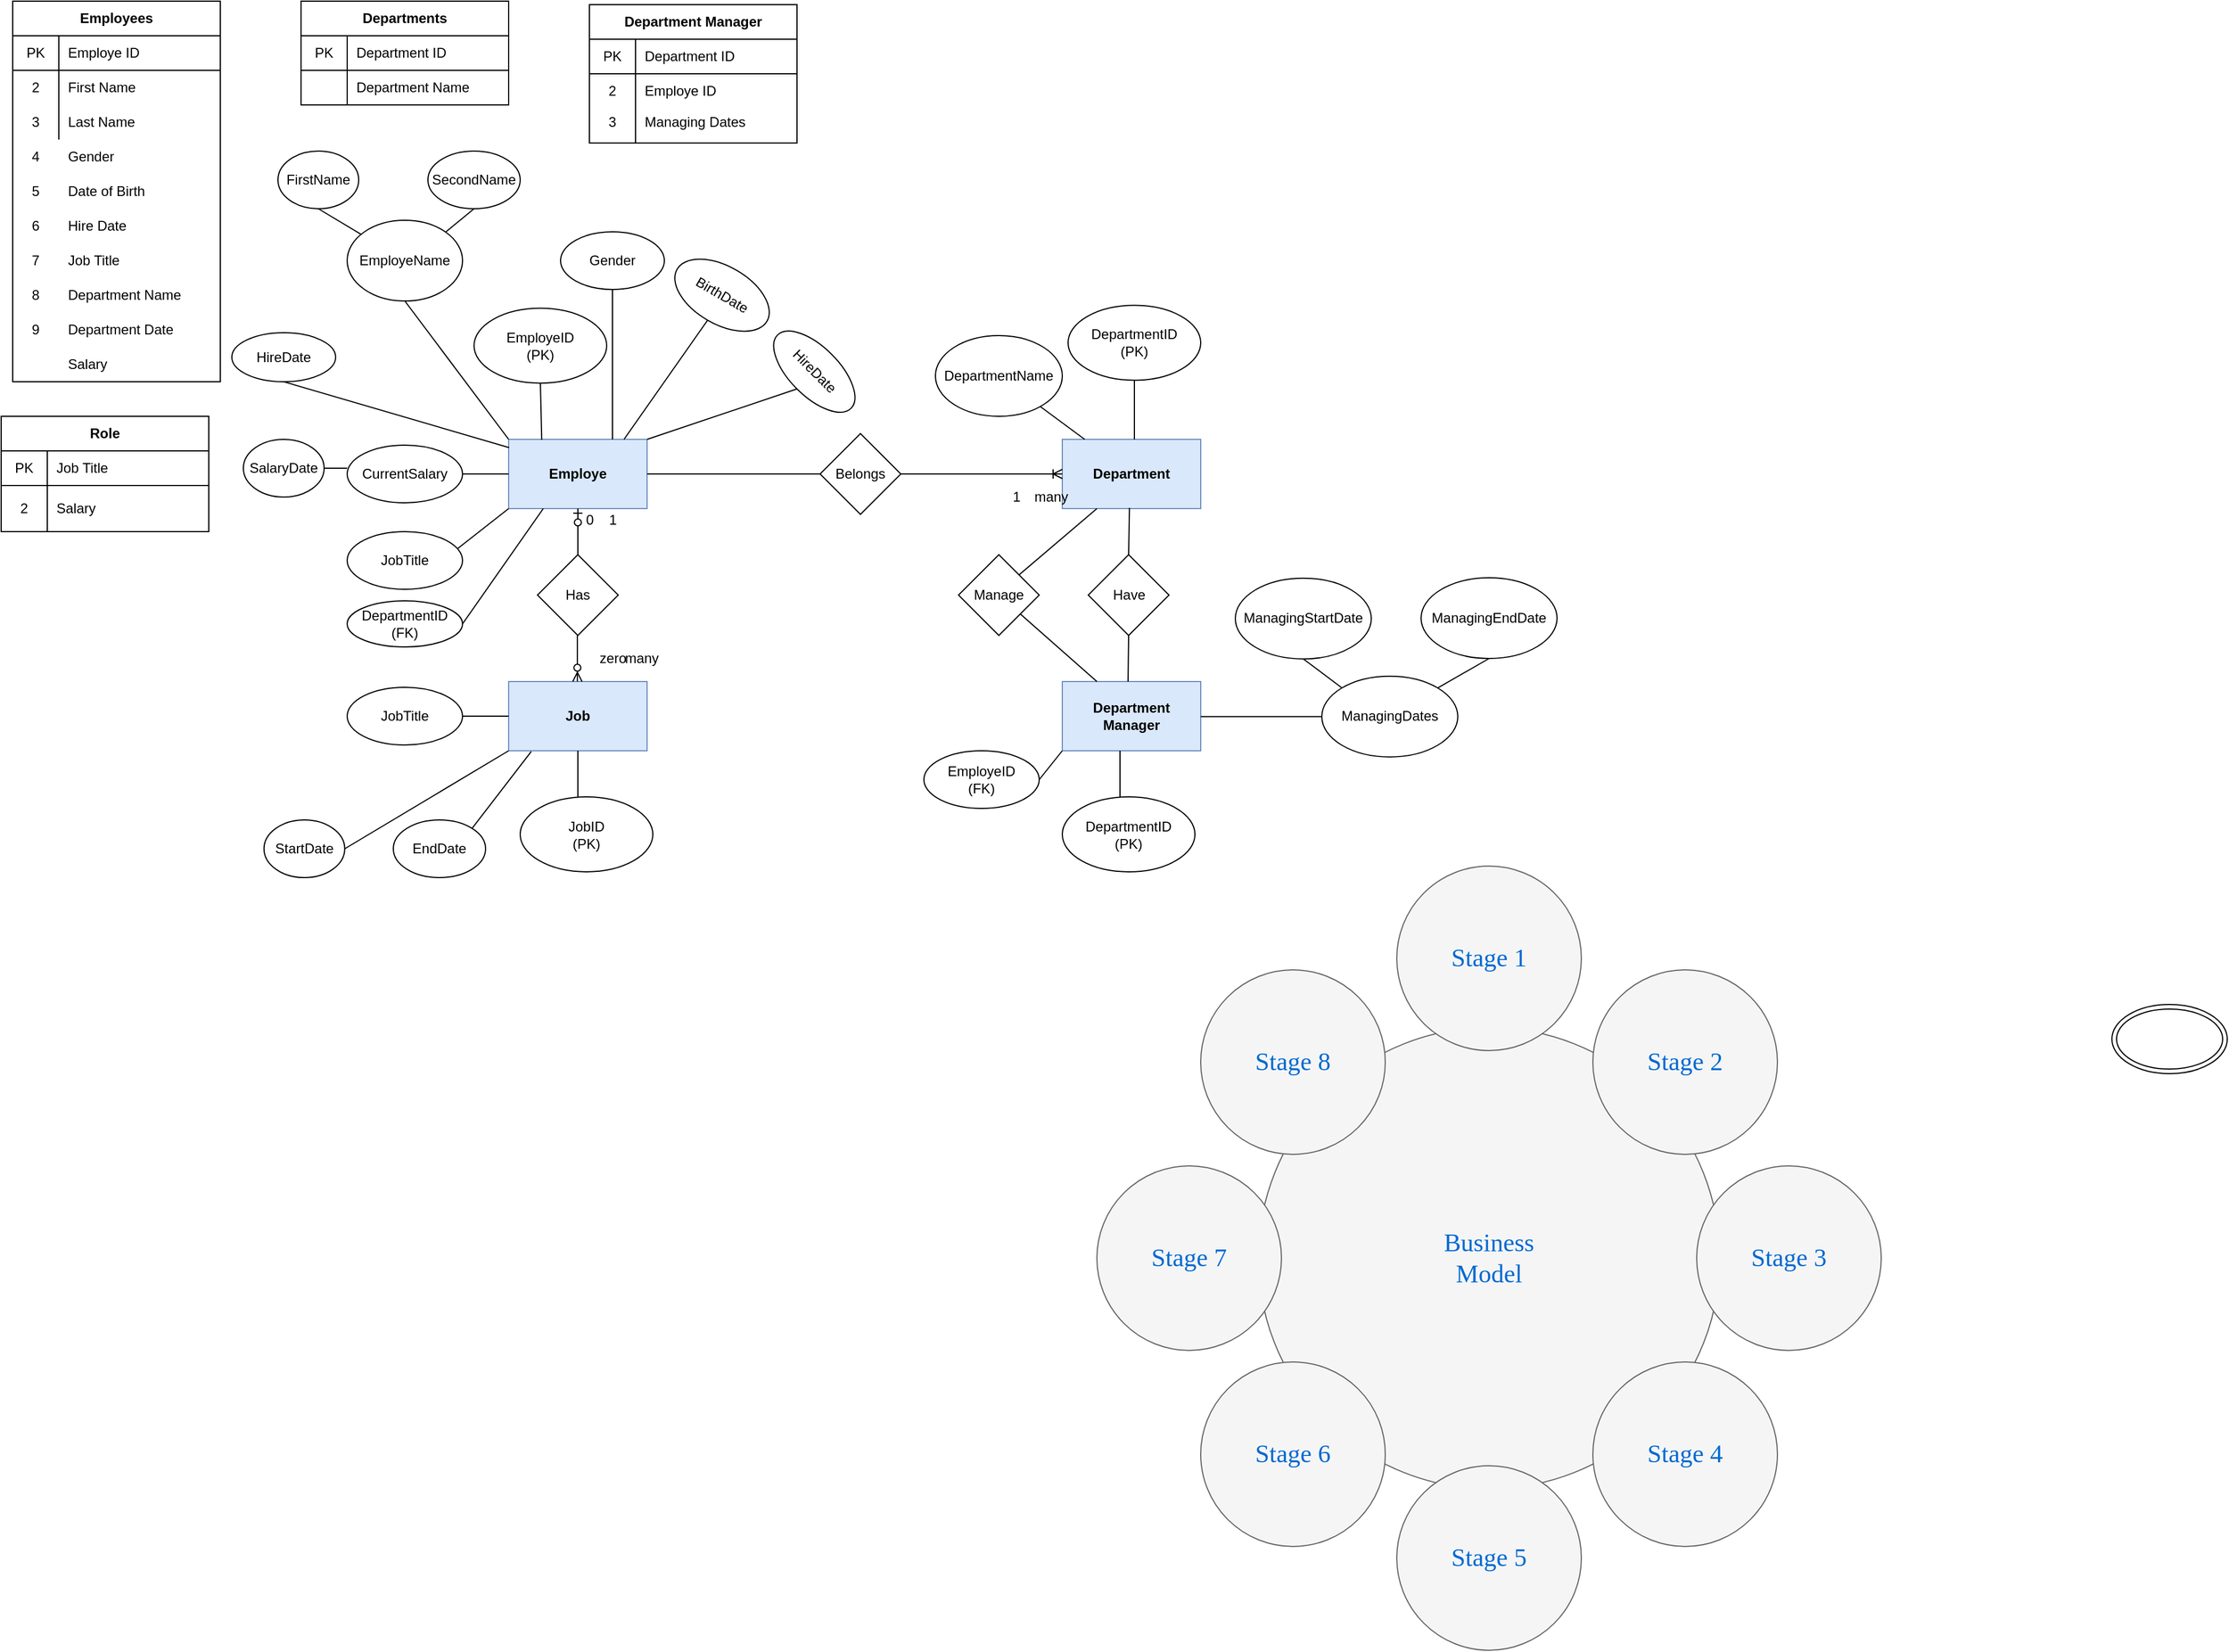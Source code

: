 <mxfile version="13.8.3" type="github">
  <diagram name="Page-1" id="dd472eb7-4b8b-5cd9-a60b-b15522922e76">
    <mxGraphModel dx="1968" dy="1338" grid="1" gridSize="10" guides="1" tooltips="1" connect="1" arrows="1" fold="1" page="1" pageScale="1" pageWidth="1100" pageHeight="850" background="#ffffff" math="0" shadow="0">
      <root>
        <mxCell id="0" />
        <mxCell id="1" parent="0" />
        <mxCell id="374e34682ed331ee-1" value="Business&lt;div&gt;Model&lt;/div&gt;" style="ellipse;whiteSpace=wrap;html=1;rounded=0;shadow=0;dashed=0;comic=0;fontFamily=Verdana;fontSize=22;fontColor=#0069D1;fillColor=#f5f5f5;strokeColor=#666666;" parent="1" vertex="1">
          <mxGeometry x="120" y="110" width="400" height="400" as="geometry" />
        </mxCell>
        <mxCell id="45236fa5f4b8e91a-1" value="Stage 1" style="ellipse;whiteSpace=wrap;html=1;rounded=0;shadow=0;dashed=0;comic=0;fontFamily=Verdana;fontSize=22;fontColor=#0069D1;fillColor=#f5f5f5;strokeColor=#666666;" parent="1" vertex="1">
          <mxGeometry x="240" y="-30" width="160" height="160" as="geometry" />
        </mxCell>
        <mxCell id="45236fa5f4b8e91a-2" value="Stage 5" style="ellipse;whiteSpace=wrap;html=1;rounded=0;shadow=0;dashed=0;comic=0;fontFamily=Verdana;fontSize=22;fontColor=#0069D1;fillColor=#f5f5f5;strokeColor=#666666;" parent="1" vertex="1">
          <mxGeometry x="240" y="490" width="160" height="160" as="geometry" />
        </mxCell>
        <mxCell id="45236fa5f4b8e91a-3" value="Stage 3" style="ellipse;whiteSpace=wrap;html=1;rounded=0;shadow=0;dashed=0;comic=0;fontFamily=Verdana;fontSize=22;fontColor=#0069D1;fillColor=#f5f5f5;strokeColor=#666666;" parent="1" vertex="1">
          <mxGeometry x="500" y="230" width="160" height="160" as="geometry" />
        </mxCell>
        <mxCell id="45236fa5f4b8e91a-4" value="Stage 7" style="ellipse;whiteSpace=wrap;html=1;rounded=0;shadow=0;dashed=0;comic=0;fontFamily=Verdana;fontSize=22;fontColor=#0069D1;fillColor=#f5f5f5;strokeColor=#666666;" parent="1" vertex="1">
          <mxGeometry x="-20" y="230" width="160" height="160" as="geometry" />
        </mxCell>
        <mxCell id="45236fa5f4b8e91a-5" value="Stage 8" style="ellipse;whiteSpace=wrap;html=1;rounded=0;shadow=0;dashed=0;comic=0;fontFamily=Verdana;fontSize=22;fontColor=#0069D1;fillColor=#f5f5f5;strokeColor=#666666;" parent="1" vertex="1">
          <mxGeometry x="70" y="60" width="160" height="160" as="geometry" />
        </mxCell>
        <mxCell id="45236fa5f4b8e91a-6" value="Stage 2" style="ellipse;whiteSpace=wrap;html=1;rounded=0;shadow=0;dashed=0;comic=0;fontFamily=Verdana;fontSize=22;fontColor=#0069D1;fillColor=#f5f5f5;strokeColor=#666666;" parent="1" vertex="1">
          <mxGeometry x="410" y="60" width="160" height="160" as="geometry" />
        </mxCell>
        <mxCell id="45236fa5f4b8e91a-7" value="Stage 4" style="ellipse;whiteSpace=wrap;html=1;rounded=0;shadow=0;dashed=0;comic=0;fontFamily=Verdana;fontSize=22;fontColor=#0069D1;fillColor=#f5f5f5;strokeColor=#666666;" parent="1" vertex="1">
          <mxGeometry x="410" y="400" width="160" height="160" as="geometry" />
        </mxCell>
        <mxCell id="45236fa5f4b8e91a-8" value="Stage 6" style="ellipse;whiteSpace=wrap;html=1;rounded=0;shadow=0;dashed=0;comic=0;fontFamily=Verdana;fontSize=22;fontColor=#0069D1;fillColor=#f5f5f5;strokeColor=#666666;" parent="1" vertex="1">
          <mxGeometry x="70" y="400" width="160" height="160" as="geometry" />
        </mxCell>
        <mxCell id="hXWdCOX5dW75Eq7yHCM4-1" value="" style="ellipse;shape=doubleEllipse;whiteSpace=wrap;html=1;" vertex="1" parent="1">
          <mxGeometry x="860" y="90" width="100" height="60" as="geometry" />
        </mxCell>
        <mxCell id="hXWdCOX5dW75Eq7yHCM4-23" value="Employees" style="shape=table;html=1;whiteSpace=wrap;startSize=30;container=1;collapsible=0;childLayout=tableLayout;fixedRows=1;rowLines=0;fontStyle=1;align=center;" vertex="1" parent="1">
          <mxGeometry x="-960" y="-780" width="180" height="330" as="geometry" />
        </mxCell>
        <mxCell id="hXWdCOX5dW75Eq7yHCM4-24" value="" style="shape=partialRectangle;html=1;whiteSpace=wrap;collapsible=0;dropTarget=0;pointerEvents=0;fillColor=none;top=0;left=0;bottom=1;right=0;points=[[0,0.5],[1,0.5]];portConstraint=eastwest;" vertex="1" parent="hXWdCOX5dW75Eq7yHCM4-23">
          <mxGeometry y="30" width="180" height="30" as="geometry" />
        </mxCell>
        <mxCell id="hXWdCOX5dW75Eq7yHCM4-25" value="PK" style="shape=partialRectangle;html=1;whiteSpace=wrap;connectable=0;fillColor=none;top=0;left=0;bottom=0;right=0;overflow=hidden;" vertex="1" parent="hXWdCOX5dW75Eq7yHCM4-24">
          <mxGeometry width="40" height="30" as="geometry" />
        </mxCell>
        <mxCell id="hXWdCOX5dW75Eq7yHCM4-26" value="Employe ID" style="shape=partialRectangle;html=1;whiteSpace=wrap;connectable=0;fillColor=none;top=0;left=0;bottom=0;right=0;align=left;spacingLeft=6;overflow=hidden;" vertex="1" parent="hXWdCOX5dW75Eq7yHCM4-24">
          <mxGeometry x="40" width="140" height="30" as="geometry" />
        </mxCell>
        <mxCell id="hXWdCOX5dW75Eq7yHCM4-27" value="" style="shape=partialRectangle;html=1;whiteSpace=wrap;collapsible=0;dropTarget=0;pointerEvents=0;fillColor=none;top=0;left=0;bottom=0;right=0;points=[[0,0.5],[1,0.5]];portConstraint=eastwest;" vertex="1" parent="hXWdCOX5dW75Eq7yHCM4-23">
          <mxGeometry y="60" width="180" height="30" as="geometry" />
        </mxCell>
        <mxCell id="hXWdCOX5dW75Eq7yHCM4-28" value="2" style="shape=partialRectangle;html=1;whiteSpace=wrap;connectable=0;fillColor=none;top=0;left=0;bottom=0;right=0;overflow=hidden;" vertex="1" parent="hXWdCOX5dW75Eq7yHCM4-27">
          <mxGeometry width="40" height="30" as="geometry" />
        </mxCell>
        <mxCell id="hXWdCOX5dW75Eq7yHCM4-29" value="First Name" style="shape=partialRectangle;html=1;whiteSpace=wrap;connectable=0;fillColor=none;top=0;left=0;bottom=0;right=0;align=left;spacingLeft=6;overflow=hidden;" vertex="1" parent="hXWdCOX5dW75Eq7yHCM4-27">
          <mxGeometry x="40" width="140" height="30" as="geometry" />
        </mxCell>
        <mxCell id="hXWdCOX5dW75Eq7yHCM4-30" value="" style="shape=partialRectangle;html=1;whiteSpace=wrap;collapsible=0;dropTarget=0;pointerEvents=0;fillColor=none;top=0;left=0;bottom=0;right=0;points=[[0,0.5],[1,0.5]];portConstraint=eastwest;" vertex="1" parent="hXWdCOX5dW75Eq7yHCM4-23">
          <mxGeometry y="90" width="180" height="30" as="geometry" />
        </mxCell>
        <mxCell id="hXWdCOX5dW75Eq7yHCM4-31" value="3" style="shape=partialRectangle;html=1;whiteSpace=wrap;connectable=0;fillColor=none;top=0;left=0;bottom=0;right=0;overflow=hidden;" vertex="1" parent="hXWdCOX5dW75Eq7yHCM4-30">
          <mxGeometry width="40" height="30" as="geometry" />
        </mxCell>
        <mxCell id="hXWdCOX5dW75Eq7yHCM4-32" value="Last Name" style="shape=partialRectangle;html=1;whiteSpace=wrap;connectable=0;fillColor=none;top=0;left=0;bottom=0;right=0;align=left;spacingLeft=6;overflow=hidden;" vertex="1" parent="hXWdCOX5dW75Eq7yHCM4-30">
          <mxGeometry x="40" width="140" height="30" as="geometry" />
        </mxCell>
        <mxCell id="hXWdCOX5dW75Eq7yHCM4-33" value="Departments" style="shape=table;html=1;whiteSpace=wrap;startSize=30;container=1;collapsible=0;childLayout=tableLayout;fixedRows=1;rowLines=0;fontStyle=1;align=center;" vertex="1" parent="1">
          <mxGeometry x="-710" y="-780" width="180" height="90" as="geometry" />
        </mxCell>
        <mxCell id="hXWdCOX5dW75Eq7yHCM4-34" value="" style="shape=partialRectangle;html=1;whiteSpace=wrap;collapsible=0;dropTarget=0;pointerEvents=0;fillColor=none;top=0;left=0;bottom=1;right=0;points=[[0,0.5],[1,0.5]];portConstraint=eastwest;" vertex="1" parent="hXWdCOX5dW75Eq7yHCM4-33">
          <mxGeometry y="30" width="180" height="30" as="geometry" />
        </mxCell>
        <mxCell id="hXWdCOX5dW75Eq7yHCM4-35" value="PK" style="shape=partialRectangle;html=1;whiteSpace=wrap;connectable=0;fillColor=none;top=0;left=0;bottom=0;right=0;overflow=hidden;" vertex="1" parent="hXWdCOX5dW75Eq7yHCM4-34">
          <mxGeometry width="40" height="30" as="geometry" />
        </mxCell>
        <mxCell id="hXWdCOX5dW75Eq7yHCM4-36" value="Department ID" style="shape=partialRectangle;html=1;whiteSpace=wrap;connectable=0;fillColor=none;top=0;left=0;bottom=0;right=0;align=left;spacingLeft=6;overflow=hidden;" vertex="1" parent="hXWdCOX5dW75Eq7yHCM4-34">
          <mxGeometry x="40" width="140" height="30" as="geometry" />
        </mxCell>
        <mxCell id="hXWdCOX5dW75Eq7yHCM4-37" value="" style="shape=partialRectangle;html=1;whiteSpace=wrap;collapsible=0;dropTarget=0;pointerEvents=0;fillColor=none;top=0;left=0;bottom=0;right=0;points=[[0,0.5],[1,0.5]];portConstraint=eastwest;" vertex="1" parent="hXWdCOX5dW75Eq7yHCM4-33">
          <mxGeometry y="60" width="180" height="30" as="geometry" />
        </mxCell>
        <mxCell id="hXWdCOX5dW75Eq7yHCM4-38" value="" style="shape=partialRectangle;html=1;whiteSpace=wrap;connectable=0;fillColor=none;top=0;left=0;bottom=0;right=0;overflow=hidden;" vertex="1" parent="hXWdCOX5dW75Eq7yHCM4-37">
          <mxGeometry width="40" height="30" as="geometry" />
        </mxCell>
        <mxCell id="hXWdCOX5dW75Eq7yHCM4-39" value="&lt;span style=&quot;color: rgba(0 , 0 , 0 , 0) ; font-family: monospace ; font-size: 0px&quot;&gt;%3CmxGraphModel%3E%3Croot%3E%3CmxCell%20id%3D%220%22%2F%3E%3CmxCell%20id%3D%221%22%20parent%3D%220%22%2F%3E%3CmxCell%20id%3D%222%22%20value%3D%224%22%20style%3D%22shape%3DpartialRectangle%3Bhtml%3D1%3BwhiteSpace%3Dwrap%3Bconnectable%3D0%3BfillColor%3Dnone%3Btop%3D0%3Bleft%3D0%3Bbottom%3D0%3Bright%3D0%3Boverflow%3Dhidden%3B%22%20vertex%3D%221%22%20parent%3D%221%22%3E%3CmxGeometry%20x%3D%22-960%22%20y%3D%22-660%22%20width%3D%2240%22%20height%3D%2230%22%20as%3D%22geometry%22%2F%3E%3C%2FmxCell%3E%3C%2Froot%3E%3C%2FmxGraphModel%3E&lt;/span&gt;&lt;span style=&quot;color: rgba(0 , 0 , 0 , 0) ; font-family: monospace ; font-size: 0px&quot;&gt;%3CmxGraphModel%3E%3Croot%3E%3CmxCell%20id%3D%220%22%2F%3E%3CmxCell%20id%3D%221%22%20parent%3D%220%22%2F%3E%3CmxCell%20id%3D%222%22%20value%3D%224%22%20style%3D%22shape%3DpartialRectangle%3Bhtml%3D1%3BwhiteSpace%3Dwrap%3Bconnectable%3D0%3BfillColor%3Dnone%3Btop%3D0%3Bleft%3D0%3Bbottom%3D0%3Bright%3D0%3Boverflow%3Dhidden%3B%22%20vertex%3D%221%22%20parent%3D%221%22%3E%3CmxGeometry%20x%3D%22-960%22%20y%3D%22-660%22%20width%3D%2240%22%20height%3D%2230%22%20as%3D%22geometry%22%2F%3E%3C%2FmxCell%3E%3C%2Froot%3E%3C%2FmxGraphModel%3E&lt;/span&gt;&lt;span style=&quot;color: rgba(0 , 0 , 0 , 0) ; font-family: monospace ; font-size: 0px&quot;&gt;%3CmxGraphModel%3E%3Croot%3E%3CmxCell%20id%3D%220%22%2F%3E%3CmxCell%20id%3D%221%22%20parent%3D%220%22%2F%3E%3CmxCell%20id%3D%222%22%20value%3D%224%22%20style%3D%22shape%3DpartialRectangle%3Bhtml%3D1%3BwhiteSpace%3Dwrap%3Bconnectable%3D0%3BfillColor%3Dnone%3Btop%3D0%3Bleft%3D0%3Bbottom%3D0%3Bright%3D0%3Boverflow%3Dhidden%3B%22%20vertex%3D%221%22%20parent%3D%221%22%3E%3CmxGeometry%20x%3D%22-960%22%20y%3D%22-660%22%20width%3D%2240%22%20height%3D%2230%22%20as%3D%22geometry%22%2F%3E%3C%2FmxCell%3E%3C%2Froot%3E%3C%2FmxGraphModel%3E&lt;/span&gt;" style="shape=partialRectangle;html=1;whiteSpace=wrap;connectable=0;fillColor=none;top=0;left=0;bottom=0;right=0;align=left;spacingLeft=6;overflow=hidden;" vertex="1" parent="hXWdCOX5dW75Eq7yHCM4-37">
          <mxGeometry x="40" width="140" height="30" as="geometry" />
        </mxCell>
        <mxCell id="hXWdCOX5dW75Eq7yHCM4-43" value="Department Manager" style="shape=table;html=1;whiteSpace=wrap;startSize=30;container=1;collapsible=0;childLayout=tableLayout;fixedRows=1;rowLines=0;fontStyle=1;align=center;" vertex="1" parent="1">
          <mxGeometry x="-460" y="-777" width="180" height="120" as="geometry" />
        </mxCell>
        <mxCell id="hXWdCOX5dW75Eq7yHCM4-44" value="" style="shape=partialRectangle;html=1;whiteSpace=wrap;collapsible=0;dropTarget=0;pointerEvents=0;fillColor=none;top=0;left=0;bottom=1;right=0;points=[[0,0.5],[1,0.5]];portConstraint=eastwest;" vertex="1" parent="hXWdCOX5dW75Eq7yHCM4-43">
          <mxGeometry y="30" width="180" height="30" as="geometry" />
        </mxCell>
        <mxCell id="hXWdCOX5dW75Eq7yHCM4-45" value="PK" style="shape=partialRectangle;html=1;whiteSpace=wrap;connectable=0;fillColor=none;top=0;left=0;bottom=0;right=0;overflow=hidden;" vertex="1" parent="hXWdCOX5dW75Eq7yHCM4-44">
          <mxGeometry width="40" height="30" as="geometry" />
        </mxCell>
        <mxCell id="hXWdCOX5dW75Eq7yHCM4-46" value="Department&amp;nbsp;ID" style="shape=partialRectangle;html=1;whiteSpace=wrap;connectable=0;fillColor=none;top=0;left=0;bottom=0;right=0;align=left;spacingLeft=6;overflow=hidden;" vertex="1" parent="hXWdCOX5dW75Eq7yHCM4-44">
          <mxGeometry x="40" width="140" height="30" as="geometry" />
        </mxCell>
        <mxCell id="hXWdCOX5dW75Eq7yHCM4-47" value="" style="shape=partialRectangle;html=1;whiteSpace=wrap;collapsible=0;dropTarget=0;pointerEvents=0;fillColor=none;top=0;left=0;bottom=0;right=0;points=[[0,0.5],[1,0.5]];portConstraint=eastwest;" vertex="1" parent="hXWdCOX5dW75Eq7yHCM4-43">
          <mxGeometry y="60" width="180" height="30" as="geometry" />
        </mxCell>
        <mxCell id="hXWdCOX5dW75Eq7yHCM4-48" value="2" style="shape=partialRectangle;html=1;whiteSpace=wrap;connectable=0;fillColor=none;top=0;left=0;bottom=0;right=0;overflow=hidden;" vertex="1" parent="hXWdCOX5dW75Eq7yHCM4-47">
          <mxGeometry width="40" height="30" as="geometry" />
        </mxCell>
        <mxCell id="hXWdCOX5dW75Eq7yHCM4-49" value="Employe ID" style="shape=partialRectangle;html=1;whiteSpace=wrap;connectable=0;fillColor=none;top=0;left=0;bottom=0;right=0;align=left;spacingLeft=6;overflow=hidden;" vertex="1" parent="hXWdCOX5dW75Eq7yHCM4-47">
          <mxGeometry x="40" width="140" height="30" as="geometry" />
        </mxCell>
        <mxCell id="hXWdCOX5dW75Eq7yHCM4-50" value="" style="shape=partialRectangle;html=1;whiteSpace=wrap;collapsible=0;dropTarget=0;pointerEvents=0;fillColor=none;top=0;left=0;bottom=0;right=0;points=[[0,0.5],[1,0.5]];portConstraint=eastwest;" vertex="1" parent="hXWdCOX5dW75Eq7yHCM4-43">
          <mxGeometry y="90" width="180" height="30" as="geometry" />
        </mxCell>
        <mxCell id="hXWdCOX5dW75Eq7yHCM4-51" value="" style="shape=partialRectangle;html=1;whiteSpace=wrap;connectable=0;fillColor=none;top=0;left=0;bottom=0;right=0;overflow=hidden;" vertex="1" parent="hXWdCOX5dW75Eq7yHCM4-50">
          <mxGeometry width="40" height="30" as="geometry" />
        </mxCell>
        <mxCell id="hXWdCOX5dW75Eq7yHCM4-52" value="" style="shape=partialRectangle;html=1;whiteSpace=wrap;connectable=0;fillColor=none;top=0;left=0;bottom=0;right=0;align=left;spacingLeft=6;overflow=hidden;" vertex="1" parent="hXWdCOX5dW75Eq7yHCM4-50">
          <mxGeometry x="40" width="140" height="30" as="geometry" />
        </mxCell>
        <mxCell id="hXWdCOX5dW75Eq7yHCM4-53" value="Role" style="shape=table;html=1;whiteSpace=wrap;startSize=30;container=1;collapsible=0;childLayout=tableLayout;fixedRows=1;rowLines=0;fontStyle=1;align=center;" vertex="1" parent="1">
          <mxGeometry x="-970" y="-420" width="180" height="100" as="geometry" />
        </mxCell>
        <mxCell id="hXWdCOX5dW75Eq7yHCM4-54" value="" style="shape=partialRectangle;html=1;whiteSpace=wrap;collapsible=0;dropTarget=0;pointerEvents=0;fillColor=none;top=0;left=0;bottom=1;right=0;points=[[0,0.5],[1,0.5]];portConstraint=eastwest;" vertex="1" parent="hXWdCOX5dW75Eq7yHCM4-53">
          <mxGeometry y="30" width="180" height="30" as="geometry" />
        </mxCell>
        <mxCell id="hXWdCOX5dW75Eq7yHCM4-55" value="PK" style="shape=partialRectangle;html=1;whiteSpace=wrap;connectable=0;fillColor=none;top=0;left=0;bottom=0;right=0;overflow=hidden;" vertex="1" parent="hXWdCOX5dW75Eq7yHCM4-54">
          <mxGeometry width="40" height="30" as="geometry" />
        </mxCell>
        <mxCell id="hXWdCOX5dW75Eq7yHCM4-56" value="Job Title" style="shape=partialRectangle;html=1;whiteSpace=wrap;connectable=0;fillColor=none;top=0;left=0;bottom=0;right=0;align=left;spacingLeft=6;overflow=hidden;" vertex="1" parent="hXWdCOX5dW75Eq7yHCM4-54">
          <mxGeometry x="40" width="140" height="30" as="geometry" />
        </mxCell>
        <mxCell id="hXWdCOX5dW75Eq7yHCM4-57" value="" style="shape=partialRectangle;html=1;whiteSpace=wrap;collapsible=0;dropTarget=0;pointerEvents=0;fillColor=none;top=0;left=0;bottom=0;right=0;points=[[0,0.5],[1,0.5]];portConstraint=eastwest;" vertex="1" parent="hXWdCOX5dW75Eq7yHCM4-53">
          <mxGeometry y="60" width="180" height="40" as="geometry" />
        </mxCell>
        <mxCell id="hXWdCOX5dW75Eq7yHCM4-58" value="2" style="shape=partialRectangle;html=1;whiteSpace=wrap;connectable=0;fillColor=none;top=0;left=0;bottom=0;right=0;overflow=hidden;" vertex="1" parent="hXWdCOX5dW75Eq7yHCM4-57">
          <mxGeometry width="40" height="40" as="geometry" />
        </mxCell>
        <mxCell id="hXWdCOX5dW75Eq7yHCM4-59" value="Salary" style="shape=partialRectangle;html=1;whiteSpace=wrap;connectable=0;fillColor=none;top=0;left=0;bottom=0;right=0;align=left;spacingLeft=6;overflow=hidden;" vertex="1" parent="hXWdCOX5dW75Eq7yHCM4-57">
          <mxGeometry x="40" width="140" height="40" as="geometry" />
        </mxCell>
        <mxCell id="hXWdCOX5dW75Eq7yHCM4-73" value="4" style="shape=partialRectangle;html=1;whiteSpace=wrap;connectable=0;fillColor=none;top=0;left=0;bottom=0;right=0;overflow=hidden;" vertex="1" parent="1">
          <mxGeometry x="-960" y="-660" width="40" height="30" as="geometry" />
        </mxCell>
        <mxCell id="hXWdCOX5dW75Eq7yHCM4-74" value="Gender" style="shape=partialRectangle;html=1;whiteSpace=wrap;connectable=0;fillColor=none;top=0;left=0;bottom=0;right=0;align=left;spacingLeft=6;overflow=hidden;" vertex="1" parent="1">
          <mxGeometry x="-920" y="-660" width="140" height="30" as="geometry" />
        </mxCell>
        <mxCell id="hXWdCOX5dW75Eq7yHCM4-76" value="Hire Date" style="shape=partialRectangle;html=1;whiteSpace=wrap;connectable=0;fillColor=none;top=0;left=0;bottom=0;right=0;align=left;spacingLeft=6;overflow=hidden;" vertex="1" parent="1">
          <mxGeometry x="-920" y="-600" width="140" height="30" as="geometry" />
        </mxCell>
        <mxCell id="hXWdCOX5dW75Eq7yHCM4-77" value="5" style="shape=partialRectangle;html=1;whiteSpace=wrap;connectable=0;fillColor=none;top=0;left=0;bottom=0;right=0;overflow=hidden;" vertex="1" parent="1">
          <mxGeometry x="-960" y="-630" width="40" height="30" as="geometry" />
        </mxCell>
        <mxCell id="hXWdCOX5dW75Eq7yHCM4-78" value="6" style="shape=partialRectangle;html=1;whiteSpace=wrap;connectable=0;fillColor=none;top=0;left=0;bottom=0;right=0;overflow=hidden;" vertex="1" parent="1">
          <mxGeometry x="-960" y="-600" width="40" height="30" as="geometry" />
        </mxCell>
        <mxCell id="hXWdCOX5dW75Eq7yHCM4-79" value="7" style="shape=partialRectangle;html=1;whiteSpace=wrap;connectable=0;fillColor=none;top=0;left=0;bottom=0;right=0;overflow=hidden;" vertex="1" parent="1">
          <mxGeometry x="-960" y="-570" width="40" height="30" as="geometry" />
        </mxCell>
        <mxCell id="hXWdCOX5dW75Eq7yHCM4-80" value="Job Title" style="shape=partialRectangle;html=1;whiteSpace=wrap;connectable=0;fillColor=none;top=0;left=0;bottom=0;right=0;align=left;spacingLeft=6;overflow=hidden;" vertex="1" parent="1">
          <mxGeometry x="-920" y="-570" width="140" height="30" as="geometry" />
        </mxCell>
        <mxCell id="hXWdCOX5dW75Eq7yHCM4-82" value="Department Name" style="shape=partialRectangle;html=1;whiteSpace=wrap;connectable=0;fillColor=none;top=0;left=0;bottom=0;right=0;align=left;spacingLeft=6;overflow=hidden;" vertex="1" parent="1">
          <mxGeometry x="-670" y="-720" width="140" height="30" as="geometry" />
        </mxCell>
        <mxCell id="hXWdCOX5dW75Eq7yHCM4-83" value="Department Name&amp;nbsp;" style="shape=partialRectangle;html=1;whiteSpace=wrap;connectable=0;fillColor=none;top=0;left=0;bottom=0;right=0;align=left;spacingLeft=6;overflow=hidden;" vertex="1" parent="1">
          <mxGeometry x="-920" y="-540" width="140" height="30" as="geometry" />
        </mxCell>
        <mxCell id="hXWdCOX5dW75Eq7yHCM4-84" value="8" style="shape=partialRectangle;html=1;whiteSpace=wrap;connectable=0;fillColor=none;top=0;left=0;bottom=0;right=0;overflow=hidden;" vertex="1" parent="1">
          <mxGeometry x="-960" y="-540" width="40" height="30" as="geometry" />
        </mxCell>
        <mxCell id="hXWdCOX5dW75Eq7yHCM4-85" value="9" style="shape=partialRectangle;html=1;whiteSpace=wrap;connectable=0;fillColor=none;top=0;left=0;bottom=0;right=0;overflow=hidden;" vertex="1" parent="1">
          <mxGeometry x="-960" y="-510" width="40" height="30" as="geometry" />
        </mxCell>
        <mxCell id="hXWdCOX5dW75Eq7yHCM4-86" value="Date of Birth" style="shape=partialRectangle;html=1;whiteSpace=wrap;connectable=0;fillColor=none;top=0;left=0;bottom=0;right=0;align=left;spacingLeft=6;overflow=hidden;" vertex="1" parent="1">
          <mxGeometry x="-920" y="-630" width="140" height="30" as="geometry" />
        </mxCell>
        <mxCell id="hXWdCOX5dW75Eq7yHCM4-87" value="Department Date" style="shape=partialRectangle;html=1;whiteSpace=wrap;connectable=0;fillColor=none;top=0;left=0;bottom=0;right=0;align=left;spacingLeft=6;overflow=hidden;" vertex="1" parent="1">
          <mxGeometry x="-920" y="-510" width="140" height="30" as="geometry" />
        </mxCell>
        <mxCell id="hXWdCOX5dW75Eq7yHCM4-89" value="3" style="shape=partialRectangle;html=1;whiteSpace=wrap;connectable=0;fillColor=none;top=0;left=0;bottom=0;right=0;overflow=hidden;" vertex="1" parent="1">
          <mxGeometry x="-460" y="-690" width="40" height="30" as="geometry" />
        </mxCell>
        <mxCell id="hXWdCOX5dW75Eq7yHCM4-90" value="Managing Dates" style="shape=partialRectangle;html=1;whiteSpace=wrap;connectable=0;fillColor=none;top=0;left=0;bottom=0;right=0;align=left;spacingLeft=6;overflow=hidden;" vertex="1" parent="1">
          <mxGeometry x="-420" y="-690" width="140" height="30" as="geometry" />
        </mxCell>
        <mxCell id="hXWdCOX5dW75Eq7yHCM4-116" value="Salary" style="shape=partialRectangle;html=1;whiteSpace=wrap;connectable=0;fillColor=none;top=0;left=0;bottom=0;right=0;align=left;spacingLeft=6;overflow=hidden;" vertex="1" parent="1">
          <mxGeometry x="-920" y="-480" width="140" height="30" as="geometry" />
        </mxCell>
        <mxCell id="hXWdCOX5dW75Eq7yHCM4-118" value="&lt;b&gt;Employe&lt;/b&gt;" style="rounded=0;whiteSpace=wrap;html=1;fillColor=#dae8fc;strokeColor=#6c8ebf;" vertex="1" parent="1">
          <mxGeometry x="-530" y="-400" width="120" height="60" as="geometry" />
        </mxCell>
        <mxCell id="hXWdCOX5dW75Eq7yHCM4-121" value="EmployeID&lt;br&gt;(PK)" style="ellipse;whiteSpace=wrap;html=1;" vertex="1" parent="1">
          <mxGeometry x="-560" y="-513.75" width="115" height="65" as="geometry" />
        </mxCell>
        <mxCell id="hXWdCOX5dW75Eq7yHCM4-133" value="BirthDate" style="ellipse;whiteSpace=wrap;html=1;rotation=30;" vertex="1" parent="1">
          <mxGeometry x="-390" y="-550" width="90" height="50" as="geometry" />
        </mxCell>
        <mxCell id="hXWdCOX5dW75Eq7yHCM4-134" value="EmployeName" style="ellipse;whiteSpace=wrap;html=1;rotation=0;" vertex="1" parent="1">
          <mxGeometry x="-670" y="-590" width="100" height="70" as="geometry" />
        </mxCell>
        <mxCell id="hXWdCOX5dW75Eq7yHCM4-135" value="CurrentSalary" style="ellipse;whiteSpace=wrap;html=1;rotation=0;" vertex="1" parent="1">
          <mxGeometry x="-670" y="-395" width="100" height="50" as="geometry" />
        </mxCell>
        <mxCell id="hXWdCOX5dW75Eq7yHCM4-136" value="HireDate" style="ellipse;whiteSpace=wrap;html=1;rotation=45;" vertex="1" parent="1">
          <mxGeometry x="-310" y="-480" width="90" height="42.5" as="geometry" />
        </mxCell>
        <mxCell id="hXWdCOX5dW75Eq7yHCM4-137" value="HireDate" style="ellipse;whiteSpace=wrap;html=1;rotation=0;" vertex="1" parent="1">
          <mxGeometry x="-770" y="-492.5" width="90" height="42.5" as="geometry" />
        </mxCell>
        <mxCell id="hXWdCOX5dW75Eq7yHCM4-138" value="FirstName" style="ellipse;whiteSpace=wrap;html=1;" vertex="1" parent="1">
          <mxGeometry x="-730" y="-650" width="70" height="50" as="geometry" />
        </mxCell>
        <mxCell id="hXWdCOX5dW75Eq7yHCM4-139" value="" style="endArrow=none;html=1;entryX=0.5;entryY=1;entryDx=0;entryDy=0;exitX=0.239;exitY=0.009;exitDx=0;exitDy=0;exitPerimeter=0;" edge="1" parent="1" source="hXWdCOX5dW75Eq7yHCM4-118" target="hXWdCOX5dW75Eq7yHCM4-121">
          <mxGeometry width="50" height="50" relative="1" as="geometry">
            <mxPoint x="-502" y="-390" as="sourcePoint" />
            <mxPoint x="-501" y="-443.75" as="targetPoint" />
          </mxGeometry>
        </mxCell>
        <mxCell id="hXWdCOX5dW75Eq7yHCM4-141" value="Gender" style="ellipse;whiteSpace=wrap;html=1;rotation=0;" vertex="1" parent="1">
          <mxGeometry x="-485" y="-580" width="90" height="50" as="geometry" />
        </mxCell>
        <mxCell id="hXWdCOX5dW75Eq7yHCM4-143" value="" style="endArrow=none;html=1;exitX=0.75;exitY=0;exitDx=0;exitDy=0;" edge="1" parent="1" source="hXWdCOX5dW75Eq7yHCM4-118">
          <mxGeometry width="50" height="50" relative="1" as="geometry">
            <mxPoint x="-438.5" y="-411.25" as="sourcePoint" />
            <mxPoint x="-440" y="-530" as="targetPoint" />
          </mxGeometry>
        </mxCell>
        <mxCell id="hXWdCOX5dW75Eq7yHCM4-145" value="" style="endArrow=none;html=1;entryX=0.5;entryY=1;entryDx=0;entryDy=0;" edge="1" parent="1" target="hXWdCOX5dW75Eq7yHCM4-133">
          <mxGeometry width="50" height="50" relative="1" as="geometry">
            <mxPoint x="-430" y="-400" as="sourcePoint" />
            <mxPoint x="-359" y="-500" as="targetPoint" />
          </mxGeometry>
        </mxCell>
        <mxCell id="hXWdCOX5dW75Eq7yHCM4-146" value="" style="endArrow=none;html=1;entryX=0.5;entryY=1;entryDx=0;entryDy=0;exitX=1;exitY=0;exitDx=0;exitDy=0;" edge="1" parent="1" source="hXWdCOX5dW75Eq7yHCM4-118" target="hXWdCOX5dW75Eq7yHCM4-136">
          <mxGeometry width="50" height="50" relative="1" as="geometry">
            <mxPoint x="-420" y="-390" as="sourcePoint" />
            <mxPoint x="-347.5" y="-493.349" as="targetPoint" />
          </mxGeometry>
        </mxCell>
        <mxCell id="hXWdCOX5dW75Eq7yHCM4-147" value="" style="endArrow=none;html=1;entryX=1;entryY=0.5;entryDx=0;entryDy=0;" edge="1" parent="1" target="hXWdCOX5dW75Eq7yHCM4-135">
          <mxGeometry width="50" height="50" relative="1" as="geometry">
            <mxPoint x="-530" y="-370" as="sourcePoint" />
            <mxPoint x="-550" y="-390" as="targetPoint" />
            <Array as="points">
              <mxPoint x="-530" y="-370" />
            </Array>
          </mxGeometry>
        </mxCell>
        <mxCell id="hXWdCOX5dW75Eq7yHCM4-148" value="" style="endArrow=none;html=1;entryX=0.5;entryY=1;entryDx=0;entryDy=0;exitX=0.003;exitY=0.119;exitDx=0;exitDy=0;exitPerimeter=0;" edge="1" parent="1" source="hXWdCOX5dW75Eq7yHCM4-118" target="hXWdCOX5dW75Eq7yHCM4-137">
          <mxGeometry width="50" height="50" relative="1" as="geometry">
            <mxPoint x="-660" y="-389.15" as="sourcePoint" />
            <mxPoint x="-587.5" y="-492.499" as="targetPoint" />
          </mxGeometry>
        </mxCell>
        <mxCell id="hXWdCOX5dW75Eq7yHCM4-150" value="" style="endArrow=none;html=1;entryX=0.5;entryY=1;entryDx=0;entryDy=0;exitX=0;exitY=0;exitDx=0;exitDy=0;" edge="1" parent="1" source="hXWdCOX5dW75Eq7yHCM4-118" target="hXWdCOX5dW75Eq7yHCM4-134">
          <mxGeometry width="50" height="50" relative="1" as="geometry">
            <mxPoint x="-485" y="-440.0" as="sourcePoint" />
            <mxPoint x="-680" y="-490" as="targetPoint" />
          </mxGeometry>
        </mxCell>
        <mxCell id="hXWdCOX5dW75Eq7yHCM4-151" value="SecondName" style="ellipse;whiteSpace=wrap;html=1;" vertex="1" parent="1">
          <mxGeometry x="-600" y="-650" width="80" height="50" as="geometry" />
        </mxCell>
        <mxCell id="hXWdCOX5dW75Eq7yHCM4-152" value="" style="endArrow=none;html=1;entryX=0.5;entryY=1;entryDx=0;entryDy=0;" edge="1" parent="1" source="hXWdCOX5dW75Eq7yHCM4-134" target="hXWdCOX5dW75Eq7yHCM4-138">
          <mxGeometry width="50" height="50" relative="1" as="geometry">
            <mxPoint x="-697.5" y="-551.25" as="sourcePoint" />
            <mxPoint x="-700" y="-600" as="targetPoint" />
          </mxGeometry>
        </mxCell>
        <mxCell id="hXWdCOX5dW75Eq7yHCM4-153" value="" style="endArrow=none;html=1;entryX=0.5;entryY=1;entryDx=0;entryDy=0;exitX=1;exitY=0;exitDx=0;exitDy=0;" edge="1" parent="1" source="hXWdCOX5dW75Eq7yHCM4-134" target="hXWdCOX5dW75Eq7yHCM4-151">
          <mxGeometry width="50" height="50" relative="1" as="geometry">
            <mxPoint x="-530.004" y="-580.317" as="sourcePoint" />
            <mxPoint x="-570.48" y="-610" as="targetPoint" />
          </mxGeometry>
        </mxCell>
        <mxCell id="hXWdCOX5dW75Eq7yHCM4-154" value="SalaryDate" style="ellipse;whiteSpace=wrap;html=1;" vertex="1" parent="1">
          <mxGeometry x="-760" y="-400" width="70" height="50" as="geometry" />
        </mxCell>
        <mxCell id="hXWdCOX5dW75Eq7yHCM4-158" value="" style="endArrow=none;html=1;entryX=1;entryY=0.5;entryDx=0;entryDy=0;" edge="1" parent="1" target="hXWdCOX5dW75Eq7yHCM4-154">
          <mxGeometry width="50" height="50" relative="1" as="geometry">
            <mxPoint x="-670" y="-375" as="sourcePoint" />
            <mxPoint x="-550" y="-350" as="targetPoint" />
            <Array as="points" />
          </mxGeometry>
        </mxCell>
        <mxCell id="hXWdCOX5dW75Eq7yHCM4-159" value="&lt;b&gt;Job&lt;/b&gt;" style="rounded=0;whiteSpace=wrap;html=1;fillColor=#dae8fc;strokeColor=#6c8ebf;" vertex="1" parent="1">
          <mxGeometry x="-530" y="-190" width="120" height="60" as="geometry" />
        </mxCell>
        <mxCell id="hXWdCOX5dW75Eq7yHCM4-161" value="JobTitle" style="ellipse;whiteSpace=wrap;html=1;rotation=0;" vertex="1" parent="1">
          <mxGeometry x="-670" y="-320" width="100" height="50" as="geometry" />
        </mxCell>
        <mxCell id="hXWdCOX5dW75Eq7yHCM4-162" value="" style="endArrow=none;html=1;entryX=0;entryY=1;entryDx=0;entryDy=0;exitX=0.954;exitY=0.3;exitDx=0;exitDy=0;exitPerimeter=0;" edge="1" parent="1" source="hXWdCOX5dW75Eq7yHCM4-161" target="hXWdCOX5dW75Eq7yHCM4-118">
          <mxGeometry width="50" height="50" relative="1" as="geometry">
            <mxPoint x="-537.5" y="-281.25" as="sourcePoint" />
            <mxPoint x="-540" y="-330" as="targetPoint" />
          </mxGeometry>
        </mxCell>
        <mxCell id="hXWdCOX5dW75Eq7yHCM4-164" value="JobTitle" style="ellipse;whiteSpace=wrap;html=1;rotation=0;" vertex="1" parent="1">
          <mxGeometry x="-670" y="-185" width="100" height="50" as="geometry" />
        </mxCell>
        <mxCell id="hXWdCOX5dW75Eq7yHCM4-166" value="JobID&lt;br&gt;(PK)" style="ellipse;whiteSpace=wrap;html=1;" vertex="1" parent="1">
          <mxGeometry x="-520" y="-90" width="115" height="65" as="geometry" />
        </mxCell>
        <mxCell id="hXWdCOX5dW75Eq7yHCM4-167" value="" style="endArrow=none;html=1;" edge="1" parent="1">
          <mxGeometry width="50" height="50" relative="1" as="geometry">
            <mxPoint x="-470" y="-90" as="sourcePoint" />
            <mxPoint x="-470" y="-130" as="targetPoint" />
          </mxGeometry>
        </mxCell>
        <mxCell id="hXWdCOX5dW75Eq7yHCM4-168" value="" style="endArrow=none;html=1;entryX=1;entryY=0.5;entryDx=0;entryDy=0;exitX=0;exitY=0.5;exitDx=0;exitDy=0;" edge="1" parent="1" source="hXWdCOX5dW75Eq7yHCM4-159" target="hXWdCOX5dW75Eq7yHCM4-164">
          <mxGeometry width="50" height="50" relative="1" as="geometry">
            <mxPoint x="-540" y="-160.0" as="sourcePoint" />
            <mxPoint x="-660" y="-100.0" as="targetPoint" />
          </mxGeometry>
        </mxCell>
        <mxCell id="hXWdCOX5dW75Eq7yHCM4-169" value="StartDate" style="ellipse;whiteSpace=wrap;html=1;" vertex="1" parent="1">
          <mxGeometry x="-742.12" y="-70.0" width="70" height="50" as="geometry" />
        </mxCell>
        <mxCell id="hXWdCOX5dW75Eq7yHCM4-170" value="EndDate" style="ellipse;whiteSpace=wrap;html=1;" vertex="1" parent="1">
          <mxGeometry x="-630" y="-70.0" width="80" height="50" as="geometry" />
        </mxCell>
        <mxCell id="hXWdCOX5dW75Eq7yHCM4-171" value="" style="endArrow=none;html=1;entryX=1;entryY=0.5;entryDx=0;entryDy=0;exitX=0;exitY=1;exitDx=0;exitDy=0;" edge="1" parent="1" target="hXWdCOX5dW75Eq7yHCM4-169" source="hXWdCOX5dW75Eq7yHCM4-159">
          <mxGeometry width="50" height="50" relative="1" as="geometry">
            <mxPoint x="-669.998" y="2.153" as="sourcePoint" />
            <mxPoint x="-712.12" y="-20.0" as="targetPoint" />
          </mxGeometry>
        </mxCell>
        <mxCell id="hXWdCOX5dW75Eq7yHCM4-172" value="" style="endArrow=none;html=1;entryX=1;entryY=0;entryDx=0;entryDy=0;exitX=0.163;exitY=1.012;exitDx=0;exitDy=0;exitPerimeter=0;" edge="1" parent="1" target="hXWdCOX5dW75Eq7yHCM4-170" source="hXWdCOX5dW75Eq7yHCM4-159">
          <mxGeometry width="50" height="50" relative="1" as="geometry">
            <mxPoint x="-614.403" y="0.421" as="sourcePoint" />
            <mxPoint x="-600.48" y="-30.0" as="targetPoint" />
          </mxGeometry>
        </mxCell>
        <mxCell id="hXWdCOX5dW75Eq7yHCM4-173" value="&lt;b&gt;Department&lt;/b&gt;" style="rounded=0;whiteSpace=wrap;html=1;fillColor=#dae8fc;strokeColor=#6c8ebf;" vertex="1" parent="1">
          <mxGeometry x="-50" y="-400" width="120" height="60" as="geometry" />
        </mxCell>
        <mxCell id="hXWdCOX5dW75Eq7yHCM4-174" value="&lt;b&gt;Department Manager&lt;/b&gt;" style="rounded=0;whiteSpace=wrap;html=1;fillColor=#dae8fc;strokeColor=#6c8ebf;" vertex="1" parent="1">
          <mxGeometry x="-50" y="-190" width="120" height="60" as="geometry" />
        </mxCell>
        <mxCell id="hXWdCOX5dW75Eq7yHCM4-175" value="" style="endArrow=none;html=1;entryX=0.485;entryY=0.99;entryDx=0;entryDy=0;exitX=0.5;exitY=0;exitDx=0;exitDy=0;entryPerimeter=0;" edge="1" parent="1" source="hXWdCOX5dW75Eq7yHCM4-208" target="hXWdCOX5dW75Eq7yHCM4-173">
          <mxGeometry width="50" height="50" relative="1" as="geometry">
            <mxPoint x="11.25" y="-271.25" as="sourcePoint" />
            <mxPoint x="8.75" y="-320" as="targetPoint" />
          </mxGeometry>
        </mxCell>
        <mxCell id="hXWdCOX5dW75Eq7yHCM4-177" value="" style="endArrow=none;html=1;exitX=0;exitY=0.5;exitDx=0;exitDy=0;startArrow=ERoneToMany;startFill=0;entryX=1;entryY=0.5;entryDx=0;entryDy=0;" edge="1" parent="1" source="hXWdCOX5dW75Eq7yHCM4-173" target="hXWdCOX5dW75Eq7yHCM4-200">
          <mxGeometry width="50" height="50" relative="1" as="geometry">
            <mxPoint x="-420.0" y="-390" as="sourcePoint" />
            <mxPoint x="-130" y="-330" as="targetPoint" />
            <Array as="points" />
          </mxGeometry>
        </mxCell>
        <mxCell id="hXWdCOX5dW75Eq7yHCM4-179" value="&lt;span&gt;DepartmentID&lt;br&gt;(PK)&lt;br&gt;&lt;/span&gt;" style="ellipse;whiteSpace=wrap;html=1;" vertex="1" parent="1">
          <mxGeometry x="-50" y="-90" width="115" height="65" as="geometry" />
        </mxCell>
        <mxCell id="hXWdCOX5dW75Eq7yHCM4-180" value="" style="endArrow=none;html=1;" edge="1" parent="1">
          <mxGeometry width="50" height="50" relative="1" as="geometry">
            <mxPoint x="2.274e-13" y="-90" as="sourcePoint" />
            <mxPoint x="2.274e-13" y="-130" as="targetPoint" />
          </mxGeometry>
        </mxCell>
        <mxCell id="hXWdCOX5dW75Eq7yHCM4-181" value="&lt;span&gt;EmployeID&lt;br&gt;(FK)&lt;br&gt;&lt;/span&gt;" style="ellipse;whiteSpace=wrap;html=1;rotation=0;" vertex="1" parent="1">
          <mxGeometry x="-170" y="-130" width="100" height="50" as="geometry" />
        </mxCell>
        <mxCell id="hXWdCOX5dW75Eq7yHCM4-182" value="" style="endArrow=none;html=1;entryX=0;entryY=1;entryDx=0;entryDy=0;exitX=1;exitY=0.5;exitDx=0;exitDy=0;" edge="1" parent="1" source="hXWdCOX5dW75Eq7yHCM4-181" target="hXWdCOX5dW75Eq7yHCM4-174">
          <mxGeometry width="50" height="50" relative="1" as="geometry">
            <mxPoint x="-94.6" y="-70" as="sourcePoint" />
            <mxPoint x="-50" y="-105" as="targetPoint" />
          </mxGeometry>
        </mxCell>
        <mxCell id="hXWdCOX5dW75Eq7yHCM4-185" value="ManagingStartDate" style="ellipse;whiteSpace=wrap;html=1;rotation=0;" vertex="1" parent="1">
          <mxGeometry x="100" y="-279.63" width="117.88" height="70" as="geometry" />
        </mxCell>
        <mxCell id="hXWdCOX5dW75Eq7yHCM4-186" value="ManagingDates" style="ellipse;whiteSpace=wrap;html=1;rotation=0;" vertex="1" parent="1">
          <mxGeometry x="175" y="-194.63" width="117.88" height="70" as="geometry" />
        </mxCell>
        <mxCell id="hXWdCOX5dW75Eq7yHCM4-187" value="" style="endArrow=none;html=1;entryX=0;entryY=0.5;entryDx=0;entryDy=0;" edge="1" parent="1" target="hXWdCOX5dW75Eq7yHCM4-186">
          <mxGeometry width="50" height="50" relative="1" as="geometry">
            <mxPoint x="70" y="-159.63" as="sourcePoint" />
            <mxPoint x="285" y="-160.22" as="targetPoint" />
            <Array as="points" />
          </mxGeometry>
        </mxCell>
        <mxCell id="hXWdCOX5dW75Eq7yHCM4-191" value="" style="endArrow=none;html=1;entryX=0.5;entryY=1;entryDx=0;entryDy=0;exitX=0;exitY=0;exitDx=0;exitDy=0;" edge="1" parent="1" source="hXWdCOX5dW75Eq7yHCM4-186" target="hXWdCOX5dW75Eq7yHCM4-185">
          <mxGeometry width="50" height="50" relative="1" as="geometry">
            <mxPoint x="292.12" y="-164.63" as="sourcePoint" />
            <mxPoint x="336.72" y="-199.63" as="targetPoint" />
          </mxGeometry>
        </mxCell>
        <mxCell id="hXWdCOX5dW75Eq7yHCM4-193" value="&lt;span style=&quot;font-family: &amp;#34;helvetica&amp;#34;&quot;&gt;ManagingEndDate&lt;/span&gt;" style="ellipse;whiteSpace=wrap;html=1;rotation=0;" vertex="1" parent="1">
          <mxGeometry x="261.06" y="-280" width="117.88" height="70" as="geometry" />
        </mxCell>
        <mxCell id="hXWdCOX5dW75Eq7yHCM4-194" value="" style="endArrow=none;html=1;entryX=0.5;entryY=1;entryDx=0;entryDy=0;exitX=1;exitY=0;exitDx=0;exitDy=0;" edge="1" parent="1" target="hXWdCOX5dW75Eq7yHCM4-193" source="hXWdCOX5dW75Eq7yHCM4-186">
          <mxGeometry width="50" height="50" relative="1" as="geometry">
            <mxPoint x="353.127" y="-184.631" as="sourcePoint" />
            <mxPoint x="497.78" y="-200" as="targetPoint" />
          </mxGeometry>
        </mxCell>
        <mxCell id="hXWdCOX5dW75Eq7yHCM4-196" value="&lt;span&gt;DepartmentID&lt;br&gt;(PK)&lt;br&gt;&lt;/span&gt;" style="ellipse;whiteSpace=wrap;html=1;" vertex="1" parent="1">
          <mxGeometry x="-45" y="-516.25" width="115" height="65" as="geometry" />
        </mxCell>
        <mxCell id="hXWdCOX5dW75Eq7yHCM4-197" value="" style="endArrow=none;html=1;exitX=0.521;exitY=0;exitDx=0;exitDy=0;entryX=0.5;entryY=1;entryDx=0;entryDy=0;exitPerimeter=0;" edge="1" parent="1" source="hXWdCOX5dW75Eq7yHCM4-173" target="hXWdCOX5dW75Eq7yHCM4-196">
          <mxGeometry width="50" height="50" relative="1" as="geometry">
            <mxPoint x="15" y="-401.25" as="sourcePoint" />
            <mxPoint x="5" y="-556.25" as="targetPoint" />
          </mxGeometry>
        </mxCell>
        <mxCell id="hXWdCOX5dW75Eq7yHCM4-198" value="&lt;span&gt;DepartmentName&lt;/span&gt;" style="ellipse;whiteSpace=wrap;html=1;rotation=0;" vertex="1" parent="1">
          <mxGeometry x="-160" y="-490" width="110" height="70" as="geometry" />
        </mxCell>
        <mxCell id="hXWdCOX5dW75Eq7yHCM4-199" value="" style="endArrow=none;html=1;" edge="1" parent="1" source="hXWdCOX5dW75Eq7yHCM4-173" target="hXWdCOX5dW75Eq7yHCM4-198">
          <mxGeometry width="50" height="50" relative="1" as="geometry">
            <mxPoint x="22.52" y="-390.0" as="sourcePoint" />
            <mxPoint x="22.5" y="-441.25" as="targetPoint" />
          </mxGeometry>
        </mxCell>
        <mxCell id="hXWdCOX5dW75Eq7yHCM4-200" value="&lt;span&gt;Belongs&lt;/span&gt;" style="rhombus;whiteSpace=wrap;html=1;" vertex="1" parent="1">
          <mxGeometry x="-260" y="-405" width="70" height="70" as="geometry" />
        </mxCell>
        <mxCell id="hXWdCOX5dW75Eq7yHCM4-203" value="" style="endArrow=none;html=1;entryX=0;entryY=0.5;entryDx=0;entryDy=0;exitX=1;exitY=0.5;exitDx=0;exitDy=0;" edge="1" parent="1" source="hXWdCOX5dW75Eq7yHCM4-118" target="hXWdCOX5dW75Eq7yHCM4-200">
          <mxGeometry width="50" height="50" relative="1" as="geometry">
            <mxPoint x="-410" y="-370" as="sourcePoint" />
            <mxPoint x="-50" y="-370" as="targetPoint" />
            <Array as="points">
              <mxPoint x="-410" y="-370" />
            </Array>
          </mxGeometry>
        </mxCell>
        <mxCell id="hXWdCOX5dW75Eq7yHCM4-204" value="&lt;span&gt;Has&lt;/span&gt;" style="rhombus;whiteSpace=wrap;html=1;" vertex="1" parent="1">
          <mxGeometry x="-505" y="-300" width="70" height="70" as="geometry" />
        </mxCell>
        <mxCell id="hXWdCOX5dW75Eq7yHCM4-205" value="" style="endArrow=none;html=1;startArrow=ERzeroToOne;startFill=1;exitX=0.5;exitY=1;exitDx=0;exitDy=0;entryX=0.5;entryY=0;entryDx=0;entryDy=0;" edge="1" parent="1" source="hXWdCOX5dW75Eq7yHCM4-118" target="hXWdCOX5dW75Eq7yHCM4-204">
          <mxGeometry width="50" height="50" relative="1" as="geometry">
            <mxPoint x="-470" y="-300" as="sourcePoint" />
            <mxPoint x="-480" y="-320" as="targetPoint" />
          </mxGeometry>
        </mxCell>
        <mxCell id="hXWdCOX5dW75Eq7yHCM4-206" value="" style="endArrow=none;html=1;entryX=0.5;entryY=1;entryDx=0;entryDy=0;startArrow=ERzeroToMany;startFill=1;" edge="1" parent="1">
          <mxGeometry width="50" height="50" relative="1" as="geometry">
            <mxPoint x="-470.42" y="-190.0" as="sourcePoint" />
            <mxPoint x="-470.42" y="-230.0" as="targetPoint" />
          </mxGeometry>
        </mxCell>
        <mxCell id="hXWdCOX5dW75Eq7yHCM4-208" value="&lt;span&gt;Have&lt;/span&gt;" style="rhombus;whiteSpace=wrap;html=1;" vertex="1" parent="1">
          <mxGeometry x="-27.5" y="-300" width="70" height="70" as="geometry" />
        </mxCell>
        <mxCell id="hXWdCOX5dW75Eq7yHCM4-209" value="" style="endArrow=none;html=1;entryX=0.5;entryY=1;entryDx=0;entryDy=0;" edge="1" parent="1" target="hXWdCOX5dW75Eq7yHCM4-208">
          <mxGeometry width="50" height="50" relative="1" as="geometry">
            <mxPoint x="7" y="-190" as="sourcePoint" />
            <mxPoint x="10" y="-340" as="targetPoint" />
          </mxGeometry>
        </mxCell>
        <mxCell id="hXWdCOX5dW75Eq7yHCM4-210" value="&lt;span&gt;Manage&lt;/span&gt;" style="rhombus;whiteSpace=wrap;html=1;" vertex="1" parent="1">
          <mxGeometry x="-140" y="-300" width="70" height="70" as="geometry" />
        </mxCell>
        <mxCell id="hXWdCOX5dW75Eq7yHCM4-211" value="" style="endArrow=none;html=1;entryX=0.25;entryY=1;entryDx=0;entryDy=0;exitX=1;exitY=0;exitDx=0;exitDy=0;" edge="1" parent="1" source="hXWdCOX5dW75Eq7yHCM4-210" target="hXWdCOX5dW75Eq7yHCM4-173">
          <mxGeometry width="50" height="50" relative="1" as="geometry">
            <mxPoint x="-80.0" y="-280" as="sourcePoint" />
            <mxPoint x="-35.4" y="-315" as="targetPoint" />
          </mxGeometry>
        </mxCell>
        <mxCell id="hXWdCOX5dW75Eq7yHCM4-212" value="" style="endArrow=none;html=1;entryX=0.25;entryY=0;entryDx=0;entryDy=0;" edge="1" parent="1" source="hXWdCOX5dW75Eq7yHCM4-210" target="hXWdCOX5dW75Eq7yHCM4-174">
          <mxGeometry width="50" height="50" relative="1" as="geometry">
            <mxPoint x="-77.5" y="-272.5" as="sourcePoint" />
            <mxPoint x="-10" y="-330" as="targetPoint" />
            <Array as="points" />
          </mxGeometry>
        </mxCell>
        <mxCell id="hXWdCOX5dW75Eq7yHCM4-213" value="&lt;span&gt;DepartmentID&lt;br&gt;(FK)&lt;br&gt;&lt;/span&gt;" style="ellipse;whiteSpace=wrap;html=1;" vertex="1" parent="1">
          <mxGeometry x="-670" y="-260" width="100" height="40" as="geometry" />
        </mxCell>
        <mxCell id="hXWdCOX5dW75Eq7yHCM4-214" value="" style="endArrow=none;html=1;entryX=0.25;entryY=1;entryDx=0;entryDy=0;exitX=1;exitY=0.5;exitDx=0;exitDy=0;" edge="1" parent="1" source="hXWdCOX5dW75Eq7yHCM4-213" target="hXWdCOX5dW75Eq7yHCM4-118">
          <mxGeometry width="50" height="50" relative="1" as="geometry">
            <mxPoint x="-564.6" y="-295.0" as="sourcePoint" />
            <mxPoint x="-520" y="-330.0" as="targetPoint" />
          </mxGeometry>
        </mxCell>
        <mxCell id="hXWdCOX5dW75Eq7yHCM4-216" value="0" style="text;html=1;align=center;verticalAlign=middle;resizable=0;points=[];autosize=1;" vertex="1" parent="1">
          <mxGeometry x="-470" y="-340" width="20" height="20" as="geometry" />
        </mxCell>
        <mxCell id="hXWdCOX5dW75Eq7yHCM4-217" value="1" style="text;html=1;align=center;verticalAlign=middle;resizable=0;points=[];autosize=1;" vertex="1" parent="1">
          <mxGeometry x="-450" y="-340" width="20" height="20" as="geometry" />
        </mxCell>
        <mxCell id="hXWdCOX5dW75Eq7yHCM4-219" value="zero" style="text;html=1;align=center;verticalAlign=middle;resizable=0;points=[];autosize=1;" vertex="1" parent="1">
          <mxGeometry x="-460" y="-220" width="40" height="20" as="geometry" />
        </mxCell>
        <mxCell id="hXWdCOX5dW75Eq7yHCM4-220" value="many" style="text;html=1;align=center;verticalAlign=middle;resizable=0;points=[];autosize=1;" vertex="1" parent="1">
          <mxGeometry x="-435" y="-220" width="40" height="20" as="geometry" />
        </mxCell>
        <mxCell id="hXWdCOX5dW75Eq7yHCM4-221" value="1" style="text;html=1;align=center;verticalAlign=middle;resizable=0;points=[];autosize=1;" vertex="1" parent="1">
          <mxGeometry x="-100" y="-360" width="20" height="20" as="geometry" />
        </mxCell>
        <mxCell id="hXWdCOX5dW75Eq7yHCM4-222" value="many" style="text;html=1;align=center;verticalAlign=middle;resizable=0;points=[];autosize=1;" vertex="1" parent="1">
          <mxGeometry x="-80" y="-360" width="40" height="20" as="geometry" />
        </mxCell>
      </root>
    </mxGraphModel>
  </diagram>
</mxfile>
